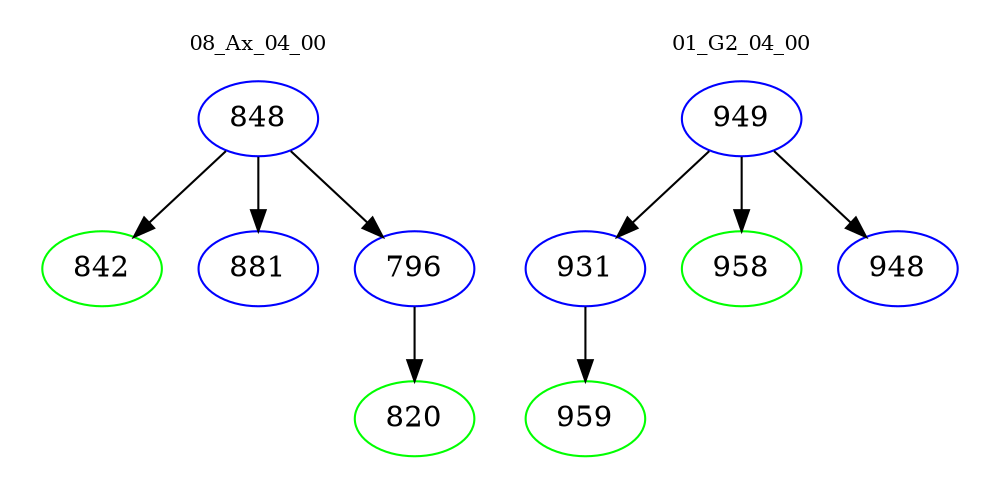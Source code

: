 digraph{
subgraph cluster_0 {
color = white
label = "08_Ax_04_00";
fontsize=10;
T0_848 [label="848", color="blue"]
T0_848 -> T0_842 [color="black"]
T0_842 [label="842", color="green"]
T0_848 -> T0_881 [color="black"]
T0_881 [label="881", color="blue"]
T0_848 -> T0_796 [color="black"]
T0_796 [label="796", color="blue"]
T0_796 -> T0_820 [color="black"]
T0_820 [label="820", color="green"]
}
subgraph cluster_1 {
color = white
label = "01_G2_04_00";
fontsize=10;
T1_949 [label="949", color="blue"]
T1_949 -> T1_931 [color="black"]
T1_931 [label="931", color="blue"]
T1_931 -> T1_959 [color="black"]
T1_959 [label="959", color="green"]
T1_949 -> T1_958 [color="black"]
T1_958 [label="958", color="green"]
T1_949 -> T1_948 [color="black"]
T1_948 [label="948", color="blue"]
}
}
